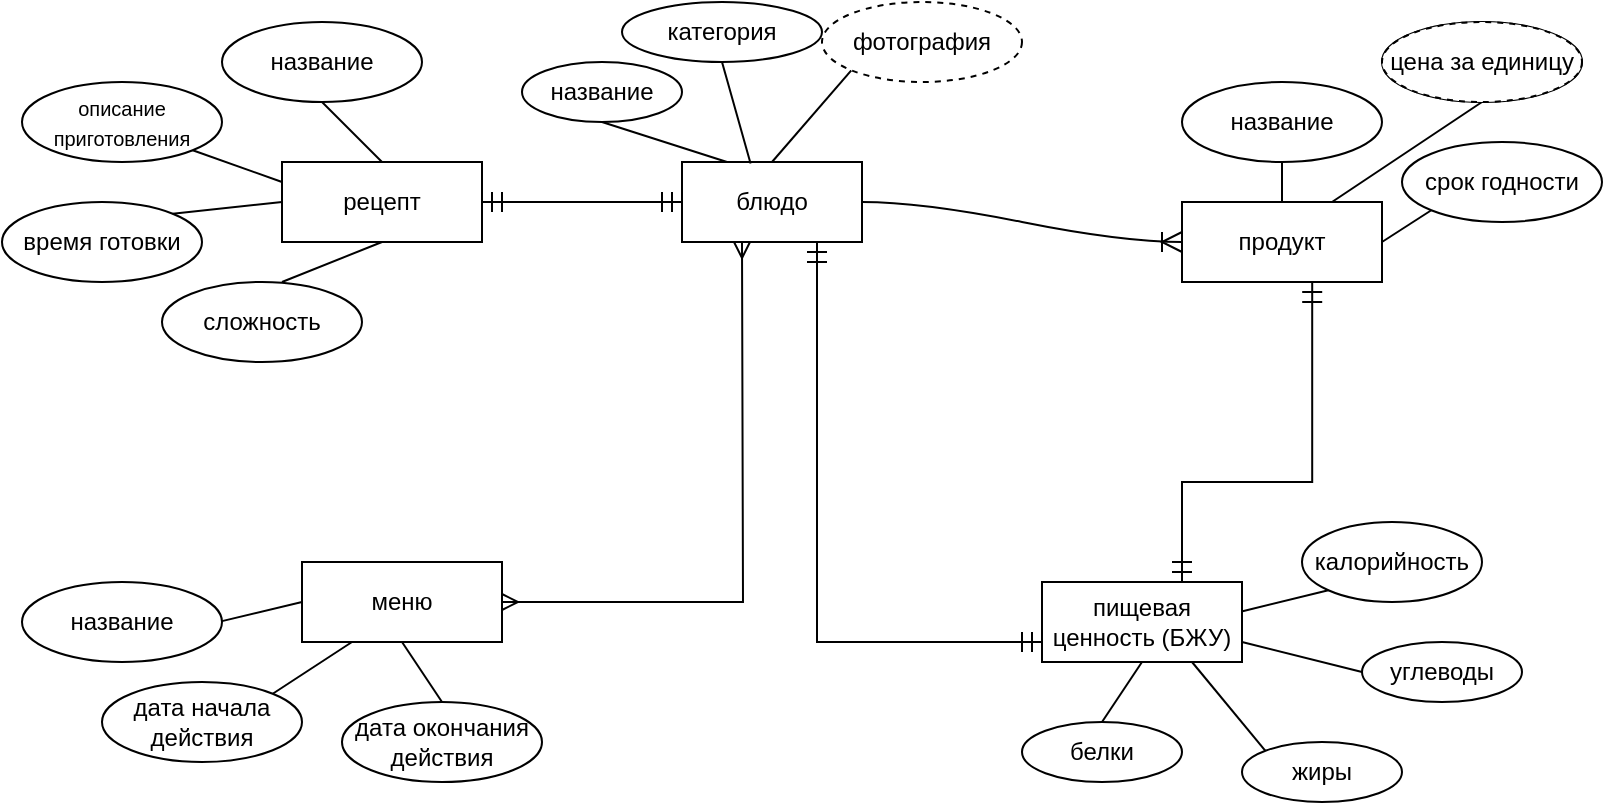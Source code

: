 <mxfile version="26.0.11">
  <diagram name="Страница — 1" id="ucHJfLglwXPy9O8L-udw">
    <mxGraphModel dx="568" dy="301" grid="1" gridSize="10" guides="1" tooltips="1" connect="1" arrows="1" fold="1" page="1" pageScale="1" pageWidth="827" pageHeight="1169" math="0" shadow="0">
      <root>
        <mxCell id="0" />
        <mxCell id="1" parent="0" />
        <mxCell id="rPGyqzHHahrMTbRgy63A-1" value="рецепт" style="whiteSpace=wrap;html=1;align=center;" parent="1" vertex="1">
          <mxGeometry x="160" y="90" width="100" height="40" as="geometry" />
        </mxCell>
        <mxCell id="rPGyqzHHahrMTbRgy63A-2" value="название" style="ellipse;whiteSpace=wrap;html=1;align=center;" parent="1" vertex="1">
          <mxGeometry x="130" y="20" width="100" height="40" as="geometry" />
        </mxCell>
        <mxCell id="rPGyqzHHahrMTbRgy63A-3" value="&lt;font style=&quot;font-size: 10px;&quot;&gt;описание приготовления&lt;/font&gt;" style="ellipse;whiteSpace=wrap;html=1;align=center;" parent="1" vertex="1">
          <mxGeometry x="30" y="50" width="100" height="40" as="geometry" />
        </mxCell>
        <mxCell id="rPGyqzHHahrMTbRgy63A-4" value="время готовки" style="ellipse;whiteSpace=wrap;html=1;align=center;" parent="1" vertex="1">
          <mxGeometry x="20" y="110" width="100" height="40" as="geometry" />
        </mxCell>
        <mxCell id="rPGyqzHHahrMTbRgy63A-5" value="сложность" style="ellipse;whiteSpace=wrap;html=1;align=center;" parent="1" vertex="1">
          <mxGeometry x="100" y="150" width="100" height="40" as="geometry" />
        </mxCell>
        <mxCell id="rPGyqzHHahrMTbRgy63A-6" value="блюдо" style="whiteSpace=wrap;html=1;align=center;" parent="1" vertex="1">
          <mxGeometry x="360" y="90" width="90" height="40" as="geometry" />
        </mxCell>
        <mxCell id="rPGyqzHHahrMTbRgy63A-7" value="" style="endArrow=none;html=1;rounded=0;fontSize=12;startSize=8;endSize=8;curved=1;entryX=0.5;entryY=1;entryDx=0;entryDy=0;" parent="1" target="rPGyqzHHahrMTbRgy63A-1" edge="1">
          <mxGeometry relative="1" as="geometry">
            <mxPoint x="160" y="150" as="sourcePoint" />
            <mxPoint x="320" y="150" as="targetPoint" />
          </mxGeometry>
        </mxCell>
        <mxCell id="rPGyqzHHahrMTbRgy63A-8" value="" style="endArrow=none;html=1;rounded=0;fontSize=12;startSize=8;endSize=8;curved=1;exitX=1;exitY=0;exitDx=0;exitDy=0;" parent="1" source="rPGyqzHHahrMTbRgy63A-4" edge="1">
          <mxGeometry relative="1" as="geometry">
            <mxPoint x="50" y="110" as="sourcePoint" />
            <mxPoint x="160" y="110" as="targetPoint" />
          </mxGeometry>
        </mxCell>
        <mxCell id="rPGyqzHHahrMTbRgy63A-9" value="" style="endArrow=none;html=1;rounded=0;fontSize=12;startSize=8;endSize=8;curved=1;exitX=1;exitY=1;exitDx=0;exitDy=0;entryX=0;entryY=0.25;entryDx=0;entryDy=0;" parent="1" source="rPGyqzHHahrMTbRgy63A-3" target="rPGyqzHHahrMTbRgy63A-1" edge="1">
          <mxGeometry relative="1" as="geometry">
            <mxPoint x="70" y="120" as="sourcePoint" />
            <mxPoint x="230" y="120" as="targetPoint" />
          </mxGeometry>
        </mxCell>
        <mxCell id="rPGyqzHHahrMTbRgy63A-10" value="" style="endArrow=none;html=1;rounded=0;fontSize=12;startSize=8;endSize=8;curved=1;exitX=0.5;exitY=1;exitDx=0;exitDy=0;entryX=0.5;entryY=0;entryDx=0;entryDy=0;" parent="1" source="rPGyqzHHahrMTbRgy63A-2" target="rPGyqzHHahrMTbRgy63A-1" edge="1">
          <mxGeometry relative="1" as="geometry">
            <mxPoint x="120" y="120" as="sourcePoint" />
            <mxPoint x="280" y="120" as="targetPoint" />
          </mxGeometry>
        </mxCell>
        <mxCell id="rPGyqzHHahrMTbRgy63A-11" value="" style="fontSize=12;html=1;endArrow=ERmandOne;startArrow=ERmandOne;rounded=0;startSize=8;endSize=8;exitX=1;exitY=0.5;exitDx=0;exitDy=0;" parent="1" source="rPGyqzHHahrMTbRgy63A-1" edge="1">
          <mxGeometry width="100" height="100" relative="1" as="geometry">
            <mxPoint x="300" y="210" as="sourcePoint" />
            <mxPoint x="360" y="110" as="targetPoint" />
          </mxGeometry>
        </mxCell>
        <mxCell id="rPGyqzHHahrMTbRgy63A-13" value="название" style="ellipse;whiteSpace=wrap;html=1;align=center;" parent="1" vertex="1">
          <mxGeometry x="280" y="40" width="80" height="30" as="geometry" />
        </mxCell>
        <mxCell id="rPGyqzHHahrMTbRgy63A-15" value="продукт" style="whiteSpace=wrap;html=1;align=center;" parent="1" vertex="1">
          <mxGeometry x="610" y="110" width="100" height="40" as="geometry" />
        </mxCell>
        <mxCell id="rPGyqzHHahrMTbRgy63A-16" value="название" style="ellipse;whiteSpace=wrap;html=1;align=center;" parent="1" vertex="1">
          <mxGeometry x="610" y="50" width="100" height="40" as="geometry" />
        </mxCell>
        <mxCell id="rPGyqzHHahrMTbRgy63A-17" value="цена за единицу" style="ellipse;whiteSpace=wrap;html=1;align=center;" parent="1" vertex="1">
          <mxGeometry x="710" y="20" width="100" height="40" as="geometry" />
        </mxCell>
        <mxCell id="rPGyqzHHahrMTbRgy63A-18" value="срок годности" style="ellipse;whiteSpace=wrap;html=1;align=center;" parent="1" vertex="1">
          <mxGeometry x="720" y="80" width="100" height="40" as="geometry" />
        </mxCell>
        <mxCell id="rPGyqzHHahrMTbRgy63A-19" value="" style="endArrow=none;html=1;rounded=0;fontSize=12;startSize=8;endSize=8;curved=1;exitX=0.5;exitY=1;exitDx=0;exitDy=0;entryX=0.25;entryY=0;entryDx=0;entryDy=0;" parent="1" source="rPGyqzHHahrMTbRgy63A-13" target="rPGyqzHHahrMTbRgy63A-6" edge="1">
          <mxGeometry relative="1" as="geometry">
            <mxPoint x="330" y="150" as="sourcePoint" />
            <mxPoint x="490" y="150" as="targetPoint" />
          </mxGeometry>
        </mxCell>
        <mxCell id="rPGyqzHHahrMTbRgy63A-20" value="" style="endArrow=none;html=1;rounded=0;fontSize=12;startSize=8;endSize=8;curved=1;entryX=0;entryY=1;entryDx=0;entryDy=0;exitX=0.5;exitY=0;exitDx=0;exitDy=0;" parent="1" source="rPGyqzHHahrMTbRgy63A-6" target="rPGyqzHHahrMTbRgy63A-39" edge="1">
          <mxGeometry relative="1" as="geometry">
            <mxPoint x="330" y="150" as="sourcePoint" />
            <mxPoint x="428.645" y="74.142" as="targetPoint" />
          </mxGeometry>
        </mxCell>
        <mxCell id="rPGyqzHHahrMTbRgy63A-21" value="" style="edgeStyle=entityRelationEdgeStyle;fontSize=12;html=1;endArrow=ERoneToMany;rounded=0;startSize=8;endSize=8;curved=1;exitX=1;exitY=0.5;exitDx=0;exitDy=0;entryX=0;entryY=0.5;entryDx=0;entryDy=0;" parent="1" source="rPGyqzHHahrMTbRgy63A-6" target="rPGyqzHHahrMTbRgy63A-15" edge="1">
          <mxGeometry width="100" height="100" relative="1" as="geometry">
            <mxPoint x="500" y="200" as="sourcePoint" />
            <mxPoint x="600" y="100" as="targetPoint" />
          </mxGeometry>
        </mxCell>
        <mxCell id="rPGyqzHHahrMTbRgy63A-22" value="" style="endArrow=none;html=1;rounded=0;fontSize=12;startSize=8;endSize=8;curved=1;entryX=0.5;entryY=0;entryDx=0;entryDy=0;" parent="1" target="rPGyqzHHahrMTbRgy63A-15" edge="1">
          <mxGeometry relative="1" as="geometry">
            <mxPoint x="660" y="90" as="sourcePoint" />
            <mxPoint x="780" y="90" as="targetPoint" />
          </mxGeometry>
        </mxCell>
        <mxCell id="rPGyqzHHahrMTbRgy63A-23" value="" style="endArrow=none;html=1;rounded=0;fontSize=12;startSize=8;endSize=8;curved=1;exitX=0.75;exitY=0;exitDx=0;exitDy=0;entryX=0.5;entryY=1;entryDx=0;entryDy=0;" parent="1" source="rPGyqzHHahrMTbRgy63A-15" target="rPGyqzHHahrMTbRgy63A-17" edge="1">
          <mxGeometry relative="1" as="geometry">
            <mxPoint x="620" y="90" as="sourcePoint" />
            <mxPoint x="780" y="90" as="targetPoint" />
          </mxGeometry>
        </mxCell>
        <mxCell id="rPGyqzHHahrMTbRgy63A-24" value="" style="endArrow=none;html=1;rounded=0;fontSize=12;startSize=8;endSize=8;curved=1;exitX=1;exitY=0.5;exitDx=0;exitDy=0;entryX=0;entryY=1;entryDx=0;entryDy=0;" parent="1" source="rPGyqzHHahrMTbRgy63A-15" target="rPGyqzHHahrMTbRgy63A-18" edge="1">
          <mxGeometry relative="1" as="geometry">
            <mxPoint x="620" y="90" as="sourcePoint" />
            <mxPoint x="780" y="90" as="targetPoint" />
          </mxGeometry>
        </mxCell>
        <mxCell id="rPGyqzHHahrMTbRgy63A-25" value="пищевая ценность (БЖУ)" style="whiteSpace=wrap;html=1;align=center;" parent="1" vertex="1">
          <mxGeometry x="540" y="300" width="100" height="40" as="geometry" />
        </mxCell>
        <mxCell id="rPGyqzHHahrMTbRgy63A-26" value="жиры&lt;span style=&quot;color: rgba(0, 0, 0, 0); font-family: monospace; font-size: 0px; text-align: start; text-wrap-mode: nowrap;&quot;&gt;%3CmxGraphModel%3E%3Croot%3E%3CmxCell%20id%3D%220%22%2F%3E%3CmxCell%20id%3D%221%22%20parent%3D%220%22%2F%3E%3CmxCell%20id%3D%222%22%20value%3D%22%D0%B1%D0%B5%D0%BB%D0%BA%D0%B8%22%20style%3D%22ellipse%3BwhiteSpace%3Dwrap%3Bhtml%3D1%3Balign%3Dcenter%3B%22%20vertex%3D%221%22%20parent%3D%221%22%3E%3CmxGeometry%20x%3D%22440%22%20y%3D%22380%22%20width%3D%2280%22%20height%3D%2230%22%20as%3D%22geometry%22%2F%3E%3C%2FmxCell%3E%3C%2Froot%3E%3C%2FmxGraphModel%3E&lt;/span&gt;" style="ellipse;whiteSpace=wrap;html=1;align=center;" parent="1" vertex="1">
          <mxGeometry x="640" y="380" width="80" height="30" as="geometry" />
        </mxCell>
        <mxCell id="rPGyqzHHahrMTbRgy63A-27" value="белки" style="ellipse;whiteSpace=wrap;html=1;align=center;" parent="1" vertex="1">
          <mxGeometry x="530" y="370" width="80" height="30" as="geometry" />
        </mxCell>
        <mxCell id="rPGyqzHHahrMTbRgy63A-28" value="углеводы" style="ellipse;whiteSpace=wrap;html=1;align=center;" parent="1" vertex="1">
          <mxGeometry x="700" y="330" width="80" height="30" as="geometry" />
        </mxCell>
        <mxCell id="rPGyqzHHahrMTbRgy63A-29" value="калорийность" style="ellipse;whiteSpace=wrap;html=1;align=center;" parent="1" vertex="1">
          <mxGeometry x="670" y="270" width="90" height="40" as="geometry" />
        </mxCell>
        <mxCell id="rPGyqzHHahrMTbRgy63A-30" value="" style="endArrow=none;html=1;rounded=0;fontSize=12;startSize=8;endSize=8;curved=1;exitX=0.5;exitY=0;exitDx=0;exitDy=0;entryX=0.5;entryY=1;entryDx=0;entryDy=0;" parent="1" source="rPGyqzHHahrMTbRgy63A-27" target="rPGyqzHHahrMTbRgy63A-25" edge="1">
          <mxGeometry relative="1" as="geometry">
            <mxPoint x="540" y="340" as="sourcePoint" />
            <mxPoint x="700" y="340" as="targetPoint" />
          </mxGeometry>
        </mxCell>
        <mxCell id="rPGyqzHHahrMTbRgy63A-31" value="" style="endArrow=none;html=1;rounded=0;fontSize=12;startSize=8;endSize=8;curved=1;exitX=0;exitY=0;exitDx=0;exitDy=0;entryX=0.75;entryY=1;entryDx=0;entryDy=0;" parent="1" source="rPGyqzHHahrMTbRgy63A-26" target="rPGyqzHHahrMTbRgy63A-25" edge="1">
          <mxGeometry relative="1" as="geometry">
            <mxPoint x="540" y="340" as="sourcePoint" />
            <mxPoint x="700" y="340" as="targetPoint" />
          </mxGeometry>
        </mxCell>
        <mxCell id="rPGyqzHHahrMTbRgy63A-32" value="" style="endArrow=none;html=1;rounded=0;fontSize=12;startSize=8;endSize=8;curved=1;exitX=1;exitY=0.75;exitDx=0;exitDy=0;entryX=0;entryY=0.5;entryDx=0;entryDy=0;" parent="1" source="rPGyqzHHahrMTbRgy63A-25" target="rPGyqzHHahrMTbRgy63A-28" edge="1">
          <mxGeometry relative="1" as="geometry">
            <mxPoint x="540" y="340" as="sourcePoint" />
            <mxPoint x="700" y="340" as="targetPoint" />
          </mxGeometry>
        </mxCell>
        <mxCell id="rPGyqzHHahrMTbRgy63A-33" value="" style="endArrow=none;html=1;rounded=0;fontSize=12;startSize=8;endSize=8;curved=1;exitX=1.003;exitY=0.366;exitDx=0;exitDy=0;exitPerimeter=0;entryX=0;entryY=1;entryDx=0;entryDy=0;" parent="1" source="rPGyqzHHahrMTbRgy63A-25" target="rPGyqzHHahrMTbRgy63A-29" edge="1">
          <mxGeometry relative="1" as="geometry">
            <mxPoint x="540" y="340" as="sourcePoint" />
            <mxPoint x="700" y="340" as="targetPoint" />
          </mxGeometry>
        </mxCell>
        <mxCell id="rPGyqzHHahrMTbRgy63A-34" value="" style="edgeStyle=orthogonalEdgeStyle;fontSize=12;html=1;endArrow=ERmandOne;startArrow=ERmandOne;rounded=0;startSize=8;endSize=8;exitX=0.75;exitY=1;exitDx=0;exitDy=0;entryX=0;entryY=0.75;entryDx=0;entryDy=0;" parent="1" source="rPGyqzHHahrMTbRgy63A-6" target="rPGyqzHHahrMTbRgy63A-25" edge="1">
          <mxGeometry width="100" height="100" relative="1" as="geometry">
            <mxPoint x="470" y="300" as="sourcePoint" />
            <mxPoint x="570" y="200" as="targetPoint" />
          </mxGeometry>
        </mxCell>
        <mxCell id="rPGyqzHHahrMTbRgy63A-35" value="" style="edgeStyle=orthogonalEdgeStyle;fontSize=12;html=1;endArrow=ERmandOne;startArrow=ERmandOne;rounded=0;startSize=8;endSize=8;entryX=0.75;entryY=1;entryDx=0;entryDy=0;" parent="1" edge="1">
          <mxGeometry width="100" height="100" relative="1" as="geometry">
            <mxPoint x="610.0" y="300" as="sourcePoint" />
            <mxPoint x="675.1" y="150" as="targetPoint" />
            <Array as="points">
              <mxPoint x="610" y="250" />
              <mxPoint x="675" y="250" />
            </Array>
          </mxGeometry>
        </mxCell>
        <mxCell id="rPGyqzHHahrMTbRgy63A-38" style="edgeStyle=none;curved=1;rounded=0;orthogonalLoop=1;jettySize=auto;html=1;entryX=0.5;entryY=0;entryDx=0;entryDy=0;fontSize=12;startSize=8;endSize=8;" parent="1" edge="1">
          <mxGeometry relative="1" as="geometry">
            <mxPoint x="250" y="270" as="sourcePoint" />
            <mxPoint x="250" y="270" as="targetPoint" />
          </mxGeometry>
        </mxCell>
        <mxCell id="rPGyqzHHahrMTbRgy63A-39" value="фотография" style="ellipse;whiteSpace=wrap;html=1;align=center;dashed=1;" parent="1" vertex="1">
          <mxGeometry x="430" y="10" width="100" height="40" as="geometry" />
        </mxCell>
        <mxCell id="rPGyqzHHahrMTbRgy63A-40" value="цена за единицу" style="ellipse;whiteSpace=wrap;html=1;align=center;dashed=1;" parent="1" vertex="1">
          <mxGeometry x="710" y="20" width="100" height="40" as="geometry" />
        </mxCell>
        <mxCell id="rPGyqzHHahrMTbRgy63A-43" value="категория" style="ellipse;whiteSpace=wrap;html=1;align=center;" parent="1" vertex="1">
          <mxGeometry x="330" y="10" width="100" height="30" as="geometry" />
        </mxCell>
        <mxCell id="rPGyqzHHahrMTbRgy63A-44" value="" style="endArrow=none;html=1;rounded=0;fontSize=12;startSize=8;endSize=8;curved=1;exitX=0.381;exitY=0.02;exitDx=0;exitDy=0;exitPerimeter=0;entryX=0.5;entryY=1;entryDx=0;entryDy=0;" parent="1" source="rPGyqzHHahrMTbRgy63A-6" target="rPGyqzHHahrMTbRgy63A-43" edge="1">
          <mxGeometry relative="1" as="geometry">
            <mxPoint x="330" y="40" as="sourcePoint" />
            <mxPoint x="490" y="40" as="targetPoint" />
          </mxGeometry>
        </mxCell>
        <mxCell id="RehvR01BkvxHcqGkJnXM-1" value="меню" style="whiteSpace=wrap;html=1;align=center;" parent="1" vertex="1">
          <mxGeometry x="170" y="290" width="100" height="40" as="geometry" />
        </mxCell>
        <mxCell id="RehvR01BkvxHcqGkJnXM-2" value="название" style="ellipse;whiteSpace=wrap;html=1;align=center;" parent="1" vertex="1">
          <mxGeometry x="30" y="300" width="100" height="40" as="geometry" />
        </mxCell>
        <mxCell id="RehvR01BkvxHcqGkJnXM-3" value="дата начала действия" style="ellipse;whiteSpace=wrap;html=1;align=center;" parent="1" vertex="1">
          <mxGeometry x="70" y="350" width="100" height="40" as="geometry" />
        </mxCell>
        <mxCell id="RehvR01BkvxHcqGkJnXM-4" value="дата окончания действия" style="ellipse;whiteSpace=wrap;html=1;align=center;" parent="1" vertex="1">
          <mxGeometry x="190" y="360" width="100" height="40" as="geometry" />
        </mxCell>
        <mxCell id="RehvR01BkvxHcqGkJnXM-5" value="" style="endArrow=none;html=1;rounded=0;entryX=0;entryY=0.5;entryDx=0;entryDy=0;" parent="1" target="RehvR01BkvxHcqGkJnXM-1" edge="1">
          <mxGeometry relative="1" as="geometry">
            <mxPoint x="130" y="319.55" as="sourcePoint" />
            <mxPoint x="290" y="319.55" as="targetPoint" />
          </mxGeometry>
        </mxCell>
        <mxCell id="RehvR01BkvxHcqGkJnXM-6" value="" style="endArrow=none;html=1;rounded=0;exitX=1;exitY=0;exitDx=0;exitDy=0;entryX=0.25;entryY=1;entryDx=0;entryDy=0;" parent="1" source="RehvR01BkvxHcqGkJnXM-3" target="RehvR01BkvxHcqGkJnXM-1" edge="1">
          <mxGeometry relative="1" as="geometry">
            <mxPoint x="150" y="350" as="sourcePoint" />
            <mxPoint x="310" y="350" as="targetPoint" />
          </mxGeometry>
        </mxCell>
        <mxCell id="RehvR01BkvxHcqGkJnXM-7" value="" style="endArrow=none;html=1;rounded=0;exitX=0.5;exitY=0;exitDx=0;exitDy=0;entryX=0.5;entryY=1;entryDx=0;entryDy=0;" parent="1" source="RehvR01BkvxHcqGkJnXM-4" target="RehvR01BkvxHcqGkJnXM-1" edge="1">
          <mxGeometry relative="1" as="geometry">
            <mxPoint x="280" y="344.55" as="sourcePoint" />
            <mxPoint x="440" y="344.55" as="targetPoint" />
          </mxGeometry>
        </mxCell>
        <mxCell id="RehvR01BkvxHcqGkJnXM-8" value="" style="edgeStyle=orthogonalEdgeStyle;fontSize=12;html=1;endArrow=ERmany;startArrow=ERmany;rounded=0;exitX=1;exitY=0.5;exitDx=0;exitDy=0;" parent="1" source="RehvR01BkvxHcqGkJnXM-1" edge="1">
          <mxGeometry width="100" height="100" relative="1" as="geometry">
            <mxPoint x="290" y="230" as="sourcePoint" />
            <mxPoint x="390" y="130" as="targetPoint" />
          </mxGeometry>
        </mxCell>
      </root>
    </mxGraphModel>
  </diagram>
</mxfile>
